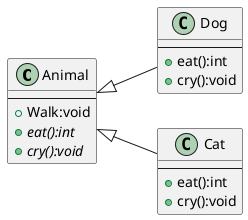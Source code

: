 @startuml 例題
left to right direction
' class 会社{}
' class 社員 {}
' 会社-->社員:雇う
' 会社 "0..1"--"*"社員
' note left of 会社:雇用者
' note right of 社員:従業員
' right or left or top
' パソコン"1" *-- ハードディスク
' note right of パソコン
' ハードディスクがないと成り立ちません。
' end note

' class 社員{
' - 社員ID
' - 社員名
' ---
' + 社員ID設定（社員ID:int）:void
' + 社員ID取得（）:int
' + 社員名設定（社員名:String）:void
' + 社員名取得（）:String
' }
' class 技術社員{
' - プロジェクト名:String
' ---
' + プロジェクト名設定（プロジェクト名:String）:void
' + プロジェクト名取得（）:String
' }
' class 営業社員{
' - 担当地域名:String
' ---
' + 担当地域名設定（プロジェクト名:String）:void
' + 担当地域名取得（）:String
' }
' 社員<|--down- 技術社員
' 社員<|--down- 営業社員
    class Animal {
---
+ Walk:void
+ {abstract} eat():int
+ {abstract} cry():void
}
class Dog {
---
+ eat():int
+ cry():void
}
class Cat {
---
+ eat():int
+ cry():void
}
Animal <|-down- Dog
Animal <|-down- Cat
@enduml